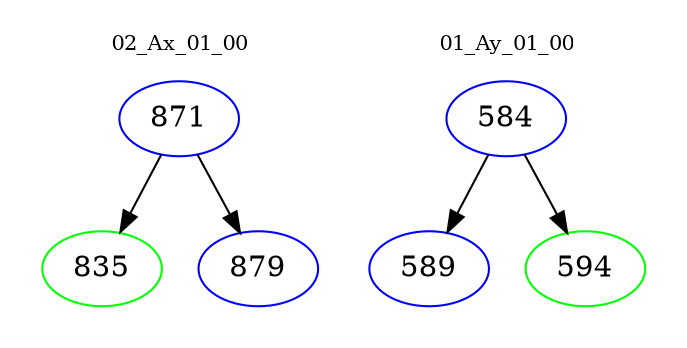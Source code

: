 digraph{
subgraph cluster_0 {
color = white
label = "02_Ax_01_00";
fontsize=10;
T0_871 [label="871", color="blue"]
T0_871 -> T0_835 [color="black"]
T0_835 [label="835", color="green"]
T0_871 -> T0_879 [color="black"]
T0_879 [label="879", color="blue"]
}
subgraph cluster_1 {
color = white
label = "01_Ay_01_00";
fontsize=10;
T1_584 [label="584", color="blue"]
T1_584 -> T1_589 [color="black"]
T1_589 [label="589", color="blue"]
T1_584 -> T1_594 [color="black"]
T1_594 [label="594", color="green"]
}
}
